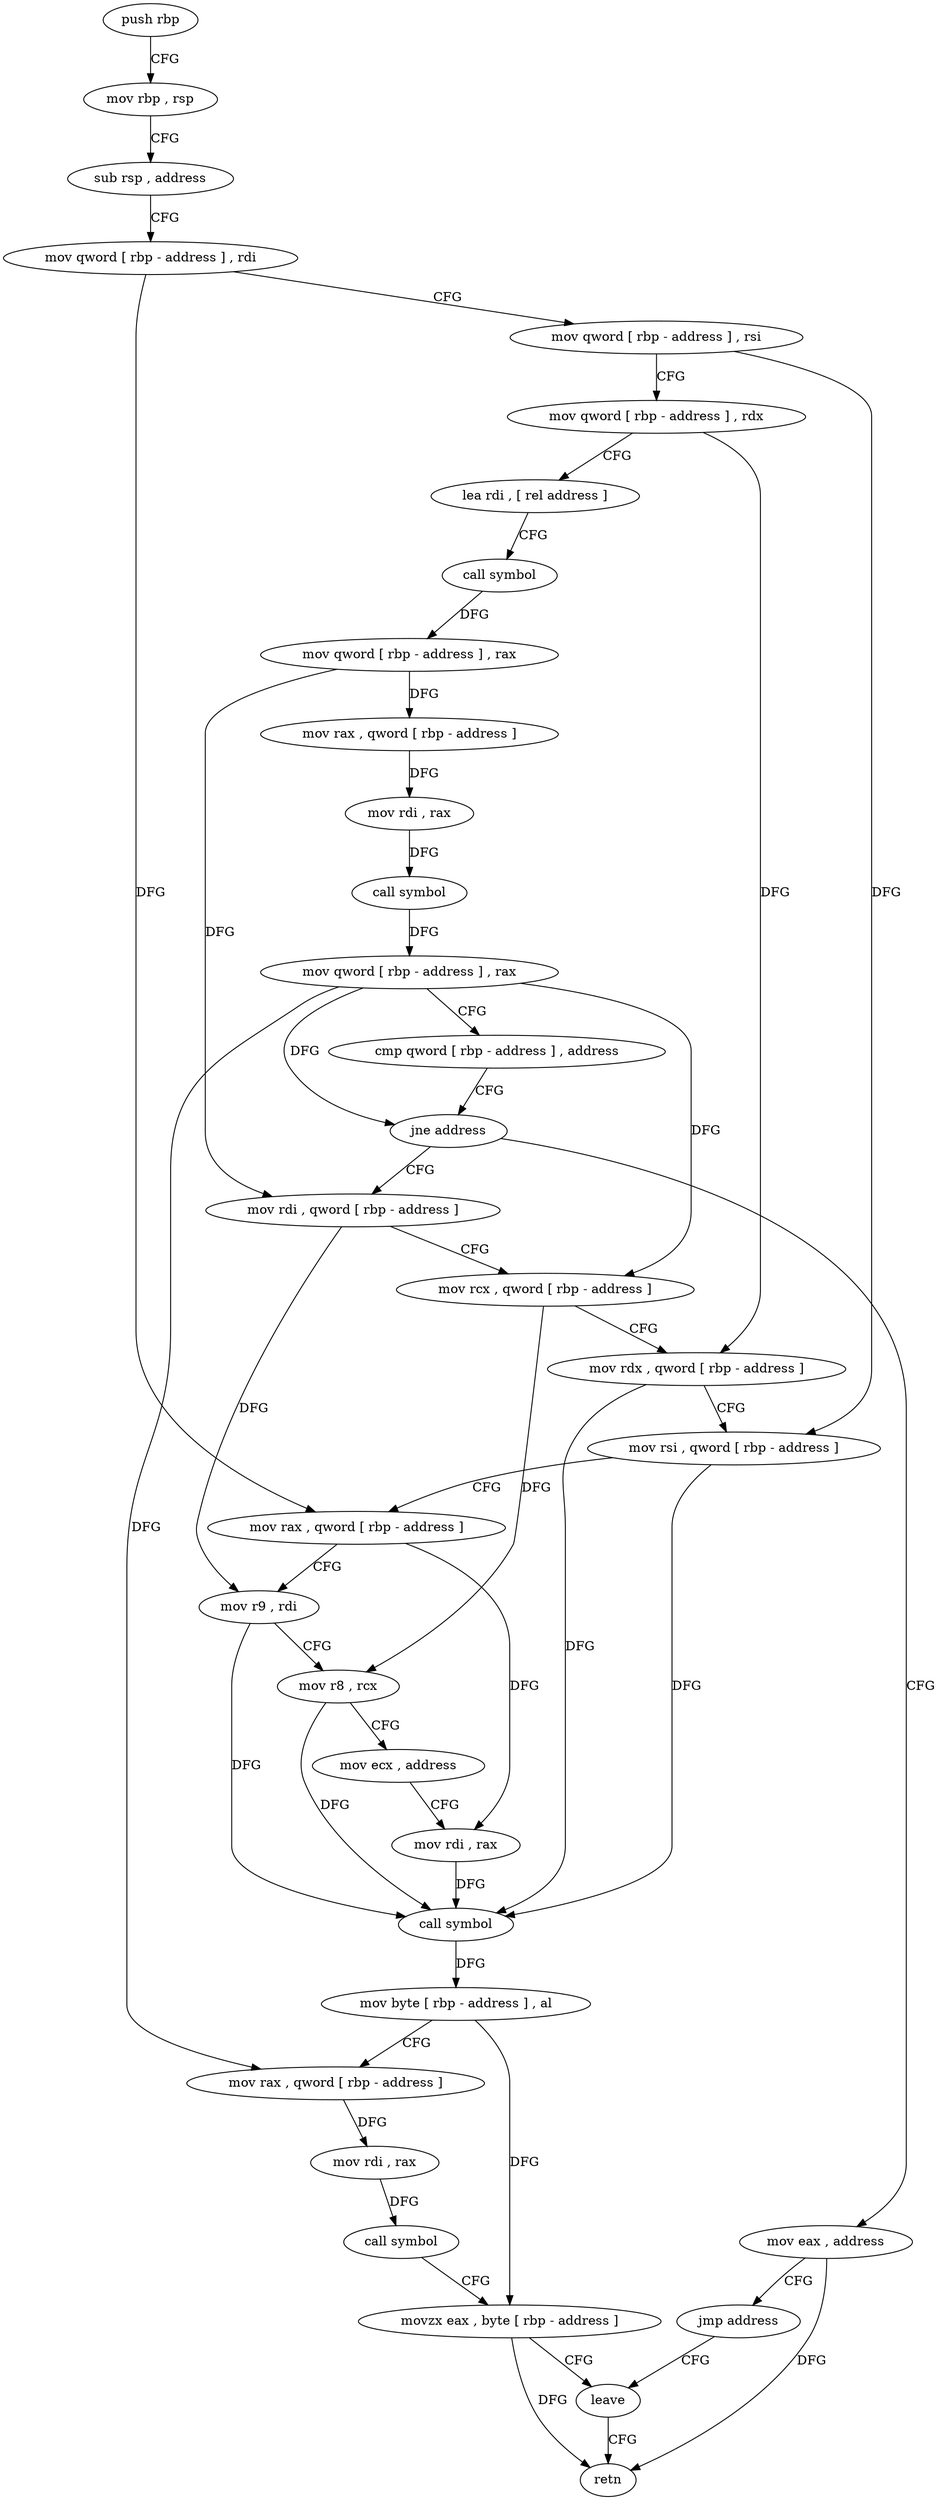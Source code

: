digraph "func" {
"276072" [label = "push rbp" ]
"276073" [label = "mov rbp , rsp" ]
"276076" [label = "sub rsp , address" ]
"276080" [label = "mov qword [ rbp - address ] , rdi" ]
"276084" [label = "mov qword [ rbp - address ] , rsi" ]
"276088" [label = "mov qword [ rbp - address ] , rdx" ]
"276092" [label = "lea rdi , [ rel address ]" ]
"276099" [label = "call symbol" ]
"276104" [label = "mov qword [ rbp - address ] , rax" ]
"276108" [label = "mov rax , qword [ rbp - address ]" ]
"276112" [label = "mov rdi , rax" ]
"276115" [label = "call symbol" ]
"276120" [label = "mov qword [ rbp - address ] , rax" ]
"276124" [label = "cmp qword [ rbp - address ] , address" ]
"276129" [label = "jne address" ]
"276138" [label = "mov rdi , qword [ rbp - address ]" ]
"276131" [label = "mov eax , address" ]
"276142" [label = "mov rcx , qword [ rbp - address ]" ]
"276146" [label = "mov rdx , qword [ rbp - address ]" ]
"276150" [label = "mov rsi , qword [ rbp - address ]" ]
"276154" [label = "mov rax , qword [ rbp - address ]" ]
"276158" [label = "mov r9 , rdi" ]
"276161" [label = "mov r8 , rcx" ]
"276164" [label = "mov ecx , address" ]
"276169" [label = "mov rdi , rax" ]
"276172" [label = "call symbol" ]
"276177" [label = "mov byte [ rbp - address ] , al" ]
"276180" [label = "mov rax , qword [ rbp - address ]" ]
"276184" [label = "mov rdi , rax" ]
"276187" [label = "call symbol" ]
"276192" [label = "movzx eax , byte [ rbp - address ]" ]
"276196" [label = "leave" ]
"276136" [label = "jmp address" ]
"276197" [label = "retn" ]
"276072" -> "276073" [ label = "CFG" ]
"276073" -> "276076" [ label = "CFG" ]
"276076" -> "276080" [ label = "CFG" ]
"276080" -> "276084" [ label = "CFG" ]
"276080" -> "276154" [ label = "DFG" ]
"276084" -> "276088" [ label = "CFG" ]
"276084" -> "276150" [ label = "DFG" ]
"276088" -> "276092" [ label = "CFG" ]
"276088" -> "276146" [ label = "DFG" ]
"276092" -> "276099" [ label = "CFG" ]
"276099" -> "276104" [ label = "DFG" ]
"276104" -> "276108" [ label = "DFG" ]
"276104" -> "276138" [ label = "DFG" ]
"276108" -> "276112" [ label = "DFG" ]
"276112" -> "276115" [ label = "DFG" ]
"276115" -> "276120" [ label = "DFG" ]
"276120" -> "276124" [ label = "CFG" ]
"276120" -> "276129" [ label = "DFG" ]
"276120" -> "276142" [ label = "DFG" ]
"276120" -> "276180" [ label = "DFG" ]
"276124" -> "276129" [ label = "CFG" ]
"276129" -> "276138" [ label = "CFG" ]
"276129" -> "276131" [ label = "CFG" ]
"276138" -> "276142" [ label = "CFG" ]
"276138" -> "276158" [ label = "DFG" ]
"276131" -> "276136" [ label = "CFG" ]
"276131" -> "276197" [ label = "DFG" ]
"276142" -> "276146" [ label = "CFG" ]
"276142" -> "276161" [ label = "DFG" ]
"276146" -> "276150" [ label = "CFG" ]
"276146" -> "276172" [ label = "DFG" ]
"276150" -> "276154" [ label = "CFG" ]
"276150" -> "276172" [ label = "DFG" ]
"276154" -> "276158" [ label = "CFG" ]
"276154" -> "276169" [ label = "DFG" ]
"276158" -> "276161" [ label = "CFG" ]
"276158" -> "276172" [ label = "DFG" ]
"276161" -> "276164" [ label = "CFG" ]
"276161" -> "276172" [ label = "DFG" ]
"276164" -> "276169" [ label = "CFG" ]
"276169" -> "276172" [ label = "DFG" ]
"276172" -> "276177" [ label = "DFG" ]
"276177" -> "276180" [ label = "CFG" ]
"276177" -> "276192" [ label = "DFG" ]
"276180" -> "276184" [ label = "DFG" ]
"276184" -> "276187" [ label = "DFG" ]
"276187" -> "276192" [ label = "CFG" ]
"276192" -> "276196" [ label = "CFG" ]
"276192" -> "276197" [ label = "DFG" ]
"276196" -> "276197" [ label = "CFG" ]
"276136" -> "276196" [ label = "CFG" ]
}
